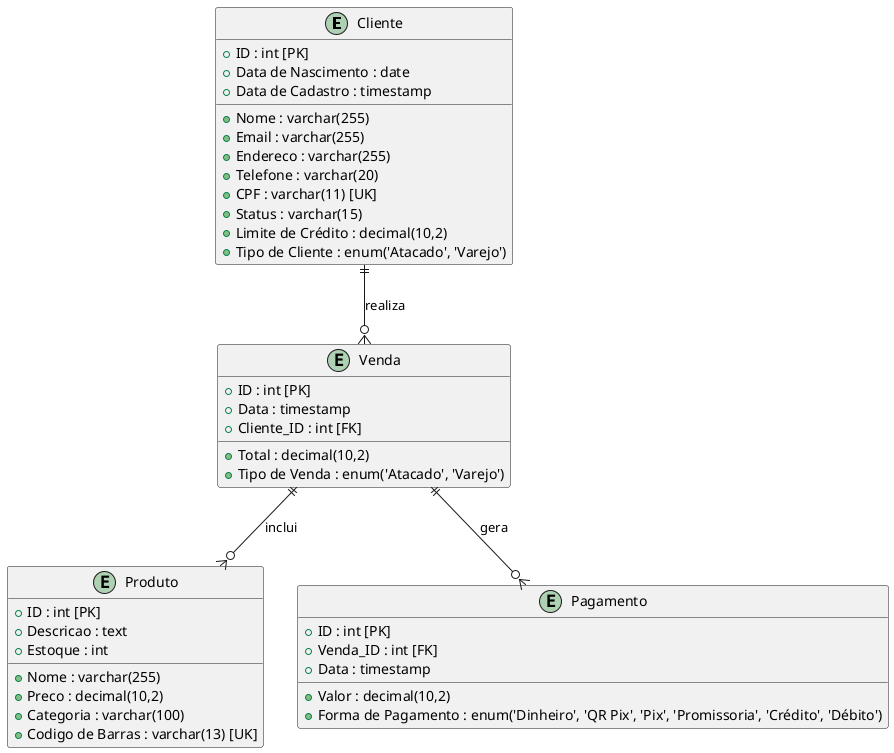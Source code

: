 @startuml
entity "Cliente" {
    + ID : int [PK]
    + Nome : varchar(255)
    + Email : varchar(255)
    + Endereco : varchar(255)
    + Telefone : varchar(20)
    + Data de Nascimento : date
    + CPF : varchar(11) [UK]
    + Status : varchar(15)
    + Data de Cadastro : timestamp
    + Limite de Crédito : decimal(10,2)
    + Tipo de Cliente : enum('Atacado', 'Varejo')
}

entity "Produto" {
    + ID : int [PK]
    + Nome : varchar(255)
    + Descricao : text
    + Preco : decimal(10,2)
    + Categoria : varchar(100)
    + Codigo de Barras : varchar(13) [UK]
    + Estoque : int
}

entity "Venda" {
    + ID : int [PK]
    + Data : timestamp
    + Cliente_ID : int [FK]
    + Total : decimal(10,2)
    + Tipo de Venda : enum('Atacado', 'Varejo')
}

entity "Pagamento" {
    + ID : int [PK]
    + Venda_ID : int [FK]
    + Data : timestamp
    + Valor : decimal(10,2)
    + Forma de Pagamento : enum('Dinheiro', 'QR Pix', 'Pix', 'Promissoria', 'Crédito', 'Débito')
}

' Relacionamentos
Cliente ||--o{ Venda : realiza
Venda ||--o{ Pagamento : gera
Venda ||--o{ Produto : inclui

@enduml
